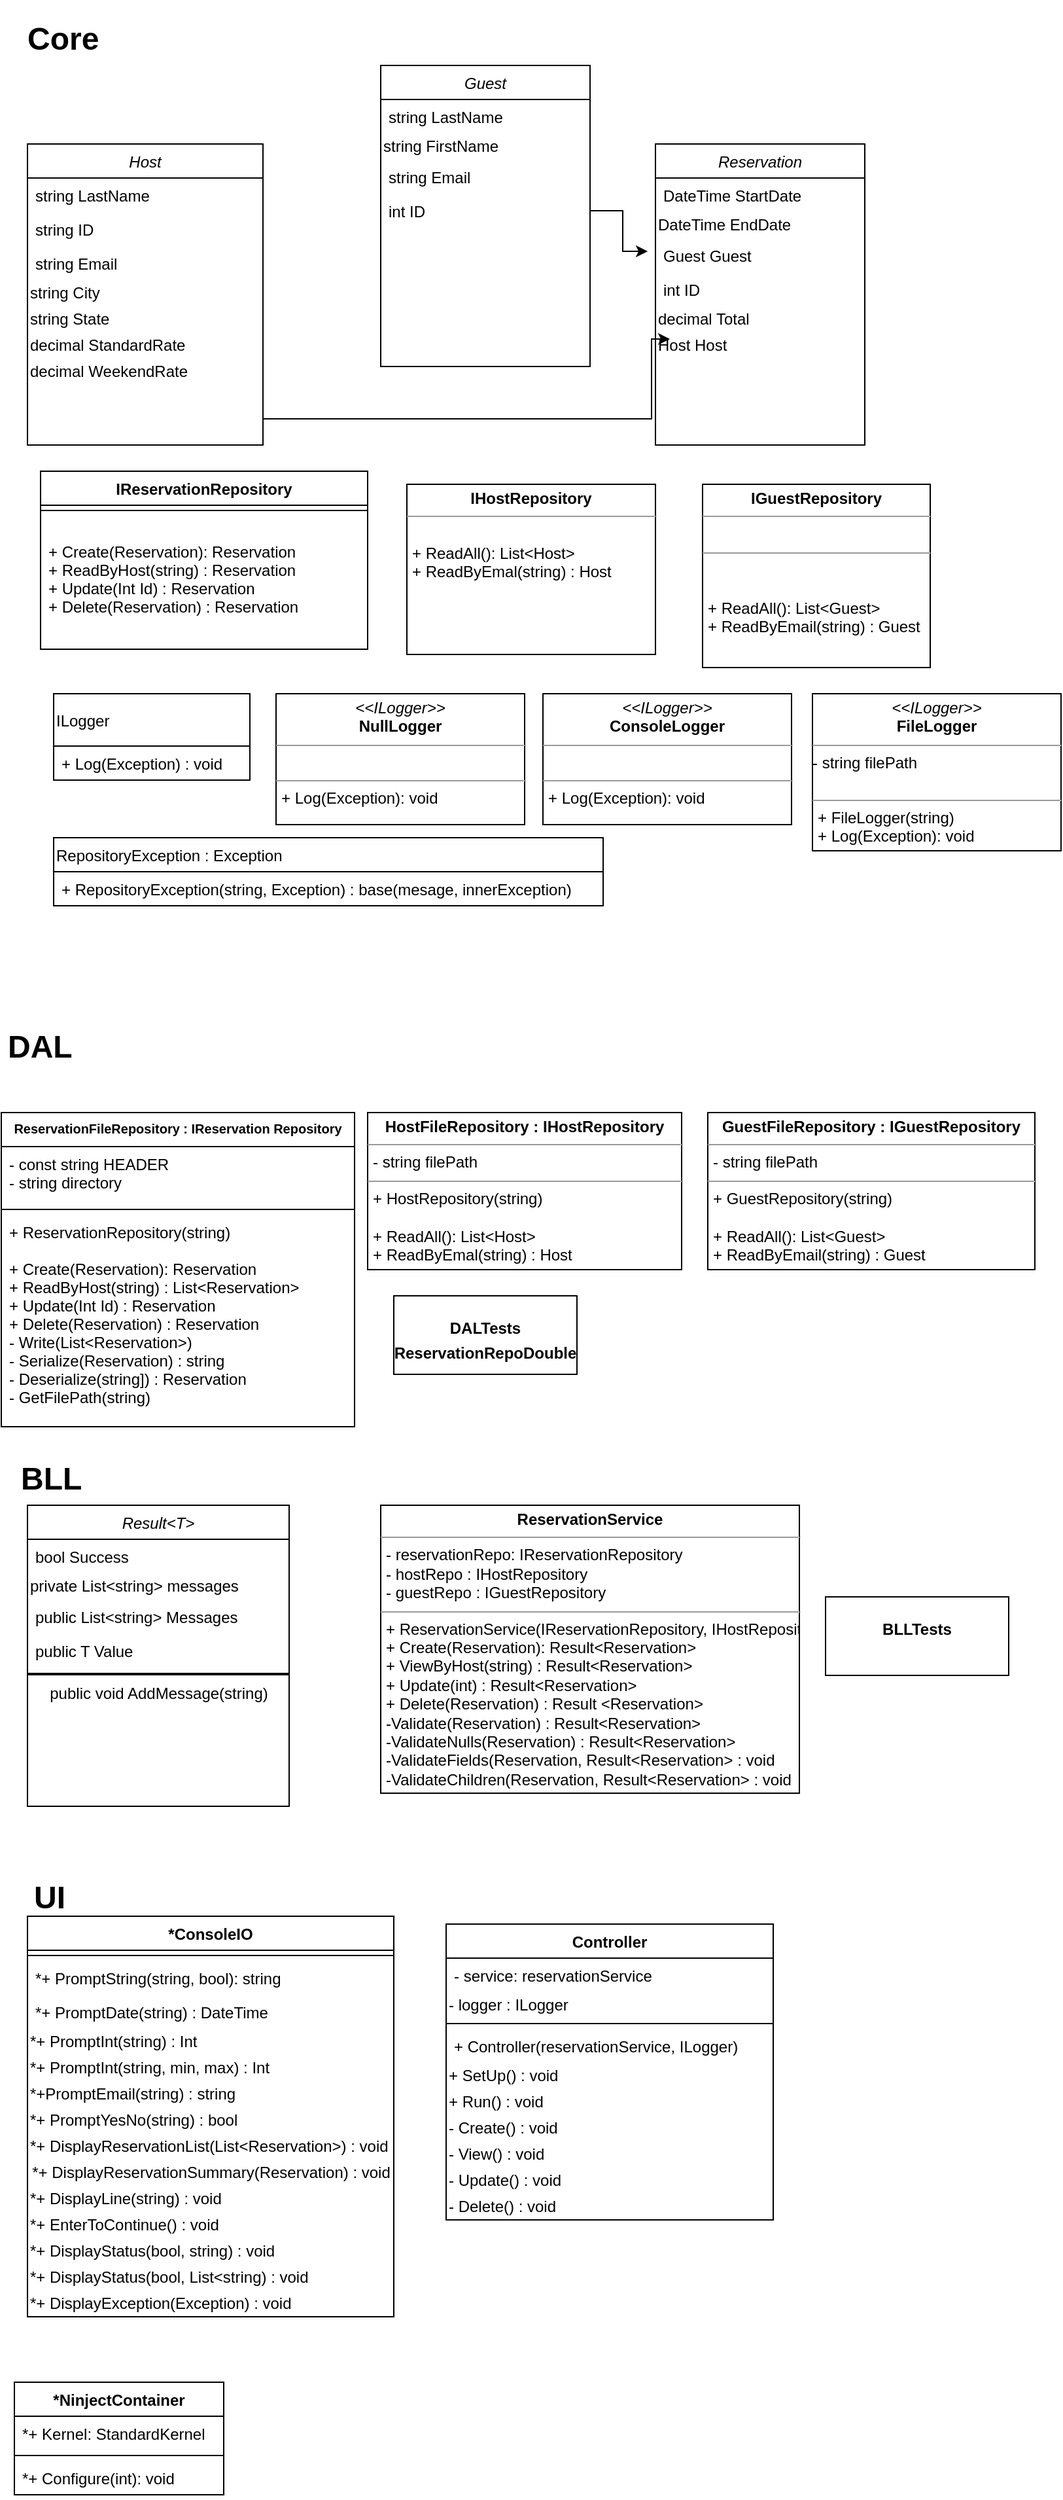<mxfile version="14.6.6" type="github">
  <diagram id="C5RBs43oDa-KdzZeNtuy" name="Page-1">
    <mxGraphModel dx="1422" dy="762" grid="1" gridSize="10" guides="1" tooltips="1" connect="1" arrows="1" fold="1" page="1" pageScale="1" pageWidth="827" pageHeight="1169" math="0" shadow="0">
      <root>
        <mxCell id="WIyWlLk6GJQsqaUBKTNV-0" />
        <mxCell id="WIyWlLk6GJQsqaUBKTNV-1" parent="WIyWlLk6GJQsqaUBKTNV-0" />
        <mxCell id="zkfFHV4jXpPFQw0GAbJ--0" value="Host" style="swimlane;fontStyle=2;align=center;verticalAlign=top;childLayout=stackLayout;horizontal=1;startSize=26;horizontalStack=0;resizeParent=1;resizeLast=0;collapsible=1;marginBottom=0;rounded=0;shadow=0;strokeWidth=1;" parent="WIyWlLk6GJQsqaUBKTNV-1" vertex="1">
          <mxGeometry x="20" y="120" width="180" height="230" as="geometry">
            <mxRectangle x="230" y="140" width="160" height="26" as="alternateBounds" />
          </mxGeometry>
        </mxCell>
        <mxCell id="zkfFHV4jXpPFQw0GAbJ--1" value="string LastName" style="text;align=left;verticalAlign=top;spacingLeft=4;spacingRight=4;overflow=hidden;rotatable=0;points=[[0,0.5],[1,0.5]];portConstraint=eastwest;" parent="zkfFHV4jXpPFQw0GAbJ--0" vertex="1">
          <mxGeometry y="26" width="180" height="26" as="geometry" />
        </mxCell>
        <mxCell id="zkfFHV4jXpPFQw0GAbJ--2" value="string ID" style="text;align=left;verticalAlign=top;spacingLeft=4;spacingRight=4;overflow=hidden;rotatable=0;points=[[0,0.5],[1,0.5]];portConstraint=eastwest;rounded=0;shadow=0;html=0;" parent="zkfFHV4jXpPFQw0GAbJ--0" vertex="1">
          <mxGeometry y="52" width="180" height="26" as="geometry" />
        </mxCell>
        <mxCell id="zkfFHV4jXpPFQw0GAbJ--3" value="string Email" style="text;align=left;verticalAlign=top;spacingLeft=4;spacingRight=4;overflow=hidden;rotatable=0;points=[[0,0.5],[1,0.5]];portConstraint=eastwest;rounded=0;shadow=0;html=0;" parent="zkfFHV4jXpPFQw0GAbJ--0" vertex="1">
          <mxGeometry y="78" width="180" height="26" as="geometry" />
        </mxCell>
        <mxCell id="KHXt1nJQOJ_2a6fPmce--0" value="&lt;div&gt;&lt;span&gt;string City&lt;/span&gt;&lt;/div&gt;" style="text;html=1;strokeColor=none;fillColor=none;align=left;verticalAlign=middle;whiteSpace=wrap;rounded=0;" parent="zkfFHV4jXpPFQw0GAbJ--0" vertex="1">
          <mxGeometry y="104" width="180" height="20" as="geometry" />
        </mxCell>
        <mxCell id="KHXt1nJQOJ_2a6fPmce--2" value="string State" style="text;html=1;strokeColor=none;fillColor=none;align=left;verticalAlign=middle;whiteSpace=wrap;rounded=0;" parent="zkfFHV4jXpPFQw0GAbJ--0" vertex="1">
          <mxGeometry y="124" width="180" height="20" as="geometry" />
        </mxCell>
        <mxCell id="KHXt1nJQOJ_2a6fPmce--3" value="decimal StandardRate" style="text;html=1;strokeColor=none;fillColor=none;align=left;verticalAlign=middle;whiteSpace=wrap;rounded=0;" parent="zkfFHV4jXpPFQw0GAbJ--0" vertex="1">
          <mxGeometry y="144" width="180" height="20" as="geometry" />
        </mxCell>
        <mxCell id="KHXt1nJQOJ_2a6fPmce--4" value="decimal WeekendRate" style="text;html=1;strokeColor=none;fillColor=none;align=left;verticalAlign=middle;whiteSpace=wrap;rounded=0;" parent="zkfFHV4jXpPFQw0GAbJ--0" vertex="1">
          <mxGeometry y="164" width="180" height="20" as="geometry" />
        </mxCell>
        <mxCell id="KHXt1nJQOJ_2a6fPmce--5" value="Guest" style="swimlane;fontStyle=2;align=center;verticalAlign=top;childLayout=stackLayout;horizontal=1;startSize=26;horizontalStack=0;resizeParent=1;resizeLast=0;collapsible=1;marginBottom=0;rounded=0;shadow=0;strokeWidth=1;" parent="WIyWlLk6GJQsqaUBKTNV-1" vertex="1">
          <mxGeometry x="290" y="60" width="160" height="230" as="geometry">
            <mxRectangle x="230" y="140" width="160" height="26" as="alternateBounds" />
          </mxGeometry>
        </mxCell>
        <mxCell id="KHXt1nJQOJ_2a6fPmce--6" value="string LastName" style="text;align=left;verticalAlign=top;spacingLeft=4;spacingRight=4;overflow=hidden;rotatable=0;points=[[0,0.5],[1,0.5]];portConstraint=eastwest;" parent="KHXt1nJQOJ_2a6fPmce--5" vertex="1">
          <mxGeometry y="26" width="160" height="26" as="geometry" />
        </mxCell>
        <mxCell id="KHXt1nJQOJ_2a6fPmce--9" value="&lt;div&gt;&lt;span&gt;string FirstName&lt;/span&gt;&lt;/div&gt;" style="text;html=1;strokeColor=none;fillColor=none;align=left;verticalAlign=middle;whiteSpace=wrap;rounded=0;" parent="KHXt1nJQOJ_2a6fPmce--5" vertex="1">
          <mxGeometry y="52" width="160" height="20" as="geometry" />
        </mxCell>
        <mxCell id="KHXt1nJQOJ_2a6fPmce--8" value="string Email" style="text;align=left;verticalAlign=top;spacingLeft=4;spacingRight=4;overflow=hidden;rotatable=0;points=[[0,0.5],[1,0.5]];portConstraint=eastwest;rounded=0;shadow=0;html=0;" parent="KHXt1nJQOJ_2a6fPmce--5" vertex="1">
          <mxGeometry y="72" width="160" height="26" as="geometry" />
        </mxCell>
        <mxCell id="KHXt1nJQOJ_2a6fPmce--7" value="int ID" style="text;align=left;verticalAlign=top;spacingLeft=4;spacingRight=4;overflow=hidden;rotatable=0;points=[[0,0.5],[1,0.5]];portConstraint=eastwest;rounded=0;shadow=0;html=0;" parent="KHXt1nJQOJ_2a6fPmce--5" vertex="1">
          <mxGeometry y="98" width="160" height="26" as="geometry" />
        </mxCell>
        <mxCell id="KHXt1nJQOJ_2a6fPmce--13" value="Reservation" style="swimlane;fontStyle=2;align=center;verticalAlign=top;childLayout=stackLayout;horizontal=1;startSize=26;horizontalStack=0;resizeParent=1;resizeLast=0;collapsible=1;marginBottom=0;rounded=0;shadow=0;strokeWidth=1;" parent="WIyWlLk6GJQsqaUBKTNV-1" vertex="1">
          <mxGeometry x="500" y="120" width="160" height="230" as="geometry">
            <mxRectangle x="230" y="140" width="160" height="26" as="alternateBounds" />
          </mxGeometry>
        </mxCell>
        <mxCell id="KHXt1nJQOJ_2a6fPmce--14" value="DateTime StartDate" style="text;align=left;verticalAlign=top;spacingLeft=4;spacingRight=4;overflow=hidden;rotatable=0;points=[[0,0.5],[1,0.5]];portConstraint=eastwest;" parent="KHXt1nJQOJ_2a6fPmce--13" vertex="1">
          <mxGeometry y="26" width="160" height="26" as="geometry" />
        </mxCell>
        <mxCell id="KHXt1nJQOJ_2a6fPmce--15" value="&lt;div&gt;&lt;span&gt;DateTime EndDate&lt;/span&gt;&lt;/div&gt;" style="text;html=1;strokeColor=none;fillColor=none;align=left;verticalAlign=middle;whiteSpace=wrap;rounded=0;" parent="KHXt1nJQOJ_2a6fPmce--13" vertex="1">
          <mxGeometry y="52" width="160" height="20" as="geometry" />
        </mxCell>
        <mxCell id="KHXt1nJQOJ_2a6fPmce--16" value="Guest Guest" style="text;align=left;verticalAlign=top;spacingLeft=4;spacingRight=4;overflow=hidden;rotatable=0;points=[[0,0.5],[1,0.5]];portConstraint=eastwest;rounded=0;shadow=0;html=0;" parent="KHXt1nJQOJ_2a6fPmce--13" vertex="1">
          <mxGeometry y="72" width="160" height="26" as="geometry" />
        </mxCell>
        <mxCell id="KHXt1nJQOJ_2a6fPmce--17" value="int ID" style="text;align=left;verticalAlign=top;spacingLeft=4;spacingRight=4;overflow=hidden;rotatable=0;points=[[0,0.5],[1,0.5]];portConstraint=eastwest;rounded=0;shadow=0;html=0;" parent="KHXt1nJQOJ_2a6fPmce--13" vertex="1">
          <mxGeometry y="98" width="160" height="26" as="geometry" />
        </mxCell>
        <mxCell id="KHXt1nJQOJ_2a6fPmce--28" value="decimal Total" style="text;html=1;strokeColor=none;fillColor=none;align=left;verticalAlign=middle;whiteSpace=wrap;rounded=0;" parent="KHXt1nJQOJ_2a6fPmce--13" vertex="1">
          <mxGeometry y="124" width="160" height="20" as="geometry" />
        </mxCell>
        <mxCell id="Jsgq-CFPgKYSK5zxOie0-0" value="Host Host" style="text;html=1;align=left;verticalAlign=middle;resizable=0;points=[];autosize=1;strokeColor=none;" vertex="1" parent="KHXt1nJQOJ_2a6fPmce--13">
          <mxGeometry y="144" width="160" height="20" as="geometry" />
        </mxCell>
        <mxCell id="KHXt1nJQOJ_2a6fPmce--22" style="edgeStyle=orthogonalEdgeStyle;rounded=0;orthogonalLoop=1;jettySize=auto;html=1;exitX=1;exitY=0.5;exitDx=0;exitDy=0;entryX=-0.037;entryY=0.385;entryDx=0;entryDy=0;entryPerimeter=0;" parent="WIyWlLk6GJQsqaUBKTNV-1" source="KHXt1nJQOJ_2a6fPmce--7" target="KHXt1nJQOJ_2a6fPmce--16" edge="1">
          <mxGeometry relative="1" as="geometry" />
        </mxCell>
        <mxCell id="KHXt1nJQOJ_2a6fPmce--23" value="Result&lt;T&gt;" style="swimlane;fontStyle=2;align=center;verticalAlign=top;childLayout=stackLayout;horizontal=1;startSize=26;horizontalStack=0;resizeParent=1;resizeLast=0;collapsible=1;marginBottom=0;rounded=0;shadow=0;strokeWidth=1;" parent="WIyWlLk6GJQsqaUBKTNV-1" vertex="1">
          <mxGeometry x="20" y="1160" width="200" height="230" as="geometry">
            <mxRectangle x="230" y="140" width="160" height="26" as="alternateBounds" />
          </mxGeometry>
        </mxCell>
        <mxCell id="KHXt1nJQOJ_2a6fPmce--24" value="bool Success" style="text;align=left;verticalAlign=top;spacingLeft=4;spacingRight=4;overflow=hidden;rotatable=0;points=[[0,0.5],[1,0.5]];portConstraint=eastwest;" parent="KHXt1nJQOJ_2a6fPmce--23" vertex="1">
          <mxGeometry y="26" width="200" height="26" as="geometry" />
        </mxCell>
        <mxCell id="KHXt1nJQOJ_2a6fPmce--25" value="&lt;div&gt;&lt;span&gt;private List&amp;lt;string&amp;gt; messages&lt;/span&gt;&lt;/div&gt;" style="text;html=1;strokeColor=none;fillColor=none;align=left;verticalAlign=middle;whiteSpace=wrap;rounded=0;" parent="KHXt1nJQOJ_2a6fPmce--23" vertex="1">
          <mxGeometry y="52" width="200" height="20" as="geometry" />
        </mxCell>
        <mxCell id="KHXt1nJQOJ_2a6fPmce--26" value="public List&lt;string&gt; Messages" style="text;align=left;verticalAlign=top;spacingLeft=4;spacingRight=4;overflow=hidden;rotatable=0;points=[[0,0.5],[1,0.5]];portConstraint=eastwest;rounded=0;shadow=0;html=0;" parent="KHXt1nJQOJ_2a6fPmce--23" vertex="1">
          <mxGeometry y="72" width="200" height="26" as="geometry" />
        </mxCell>
        <mxCell id="KHXt1nJQOJ_2a6fPmce--27" value="public T Value" style="text;align=left;verticalAlign=top;spacingLeft=4;spacingRight=4;overflow=hidden;rotatable=0;points=[[0,0.5],[1,0.5]];portConstraint=eastwest;rounded=0;shadow=0;html=0;" parent="KHXt1nJQOJ_2a6fPmce--23" vertex="1">
          <mxGeometry y="98" width="200" height="26" as="geometry" />
        </mxCell>
        <mxCell id="KHXt1nJQOJ_2a6fPmce--36" value="" style="line;strokeWidth=2;html=1;align=left;" parent="KHXt1nJQOJ_2a6fPmce--23" vertex="1">
          <mxGeometry y="124" width="200" height="10" as="geometry" />
        </mxCell>
        <mxCell id="KHXt1nJQOJ_2a6fPmce--37" value="public void AddMessage(string)" style="text;html=1;align=center;verticalAlign=middle;resizable=0;points=[];autosize=1;strokeColor=none;" parent="KHXt1nJQOJ_2a6fPmce--23" vertex="1">
          <mxGeometry y="134" width="200" height="20" as="geometry" />
        </mxCell>
        <mxCell id="KHXt1nJQOJ_2a6fPmce--29" value="&lt;h1&gt;Core&lt;/h1&gt;&lt;p&gt;&lt;br&gt;&lt;/p&gt;" style="text;html=1;strokeColor=none;fillColor=none;spacing=5;spacingTop=-20;whiteSpace=wrap;overflow=hidden;rounded=0;align=left;" parent="WIyWlLk6GJQsqaUBKTNV-1" vertex="1">
          <mxGeometry x="15" y="20" width="190" height="40" as="geometry" />
        </mxCell>
        <mxCell id="KHXt1nJQOJ_2a6fPmce--31" value="&lt;h1&gt;BLL&lt;/h1&gt;" style="text;html=1;strokeColor=none;fillColor=none;spacing=5;spacingTop=-20;whiteSpace=wrap;overflow=hidden;rounded=0;align=left;" parent="WIyWlLk6GJQsqaUBKTNV-1" vertex="1">
          <mxGeometry x="10" y="1120" width="190" height="40" as="geometry" />
        </mxCell>
        <mxCell id="KHXt1nJQOJ_2a6fPmce--38" value="&lt;h1&gt;DAL&lt;/h1&gt;" style="text;html=1;strokeColor=none;fillColor=none;spacing=5;spacingTop=-20;whiteSpace=wrap;overflow=hidden;rounded=0;align=left;" parent="WIyWlLk6GJQsqaUBKTNV-1" vertex="1">
          <mxGeometry y="790" width="190" height="40" as="geometry" />
        </mxCell>
        <mxCell id="KHXt1nJQOJ_2a6fPmce--39" value="ReservationFileRepository : IReservation Repository" style="swimlane;fontStyle=1;align=center;verticalAlign=top;childLayout=stackLayout;horizontal=1;startSize=26;horizontalStack=0;resizeParent=1;resizeParentMax=0;resizeLast=0;collapsible=1;marginBottom=0;fontSize=10;" parent="WIyWlLk6GJQsqaUBKTNV-1" vertex="1">
          <mxGeometry y="860" width="270" height="240" as="geometry" />
        </mxCell>
        <mxCell id="KHXt1nJQOJ_2a6fPmce--40" value="- const string HEADER&#xa;- string directory" style="text;strokeColor=none;fillColor=none;align=left;verticalAlign=top;spacingLeft=4;spacingRight=4;overflow=hidden;rotatable=0;points=[[0,0.5],[1,0.5]];portConstraint=eastwest;" parent="KHXt1nJQOJ_2a6fPmce--39" vertex="1">
          <mxGeometry y="26" width="270" height="44" as="geometry" />
        </mxCell>
        <mxCell id="KHXt1nJQOJ_2a6fPmce--41" value="" style="line;strokeWidth=1;fillColor=none;align=left;verticalAlign=middle;spacingTop=-1;spacingLeft=3;spacingRight=3;rotatable=0;labelPosition=right;points=[];portConstraint=eastwest;" parent="KHXt1nJQOJ_2a6fPmce--39" vertex="1">
          <mxGeometry y="70" width="270" height="8" as="geometry" />
        </mxCell>
        <mxCell id="KHXt1nJQOJ_2a6fPmce--42" value="+ ReservationRepository(string)&#xa;&#xa;+ Create(Reservation): Reservation&#xa;+ ReadByHost(string) : List&lt;Reservation&gt;&#xa;+ Update(Int Id) : Reservation&#xa;+ Delete(Reservation) : Reservation&#xa;- Write(List&lt;Reservation&gt;)&#xa;- Serialize(Reservation) : string&#xa;- Deserialize(string]) : Reservation&#xa;- GetFilePath(string)" style="text;strokeColor=none;fillColor=none;align=left;verticalAlign=top;spacingLeft=4;spacingRight=4;overflow=hidden;rotatable=0;points=[[0,0.5],[1,0.5]];portConstraint=eastwest;" parent="KHXt1nJQOJ_2a6fPmce--39" vertex="1">
          <mxGeometry y="78" width="270" height="162" as="geometry" />
        </mxCell>
        <mxCell id="KHXt1nJQOJ_2a6fPmce--43" value="&lt;p style=&quot;margin: 0px ; margin-top: 4px ; text-align: center&quot;&gt;&lt;b&gt;ReservationService&lt;/b&gt;&lt;/p&gt;&lt;hr size=&quot;1&quot;&gt;&lt;p style=&quot;margin: 0px ; margin-left: 4px&quot;&gt;- reservationRepo: IReservationRepository&lt;/p&gt;&lt;p style=&quot;margin: 0px ; margin-left: 4px&quot;&gt;- hostRepo : IHostRepository&lt;/p&gt;&lt;p style=&quot;margin: 0px ; margin-left: 4px&quot;&gt;- guestRepo : IGuestRepository&amp;nbsp;&lt;/p&gt;&lt;hr size=&quot;1&quot;&gt;&lt;p style=&quot;margin: 0px ; margin-left: 4px&quot;&gt;+ ReservationService(IReservationRepository, IHostRepository,&lt;/p&gt;&lt;p style=&quot;margin: 0px ; margin-left: 4px&quot;&gt;+ Create(Reservation): Result&amp;lt;Reservation&amp;gt;&lt;/p&gt;&lt;p style=&quot;margin: 0px ; margin-left: 4px&quot;&gt;+ ViewByHost(string) : Result&amp;lt;Reservation&amp;gt;&lt;/p&gt;&lt;p style=&quot;margin: 0px ; margin-left: 4px&quot;&gt;+ Update(int) : Result&amp;lt;Reservation&amp;gt;&lt;/p&gt;&lt;p style=&quot;margin: 0px ; margin-left: 4px&quot;&gt;+ Delete(Reservation) : Result &amp;lt;Reservation&amp;gt;&lt;/p&gt;&lt;p style=&quot;margin: 0px ; margin-left: 4px&quot;&gt;-Validate(Reservation) : Result&amp;lt;Reservation&amp;gt;&lt;/p&gt;&lt;p style=&quot;margin: 0px ; margin-left: 4px&quot;&gt;-ValidateNulls(Reservation) : Result&amp;lt;Reservation&amp;gt;&lt;/p&gt;&lt;p style=&quot;margin: 0px ; margin-left: 4px&quot;&gt;-ValidateFields(Reservation, Result&amp;lt;Reservation&amp;gt; : void&lt;/p&gt;&lt;p style=&quot;margin: 0px ; margin-left: 4px&quot;&gt;-ValidateChildren(Reservation, Result&amp;lt;Reservation&amp;gt; : void&lt;/p&gt;" style="verticalAlign=top;align=left;overflow=fill;fontSize=12;fontFamily=Helvetica;html=1;" parent="WIyWlLk6GJQsqaUBKTNV-1" vertex="1">
          <mxGeometry x="290" y="1160" width="320" height="220" as="geometry" />
        </mxCell>
        <mxCell id="KHXt1nJQOJ_2a6fPmce--44" value="&lt;p style=&quot;margin: 0px ; margin-top: 4px ; text-align: center&quot;&gt;&lt;b&gt;HostFileRepository : IHostRepository&lt;/b&gt;&lt;/p&gt;&lt;hr size=&quot;1&quot;&gt;&lt;p style=&quot;margin: 0px ; margin-left: 4px&quot;&gt;- string filePath&lt;br&gt;&lt;/p&gt;&lt;hr size=&quot;1&quot;&gt;&lt;p style=&quot;margin: 0px ; margin-left: 4px&quot;&gt;+ HostRepository(string)&lt;/p&gt;&lt;p style=&quot;margin: 0px ; margin-left: 4px&quot;&gt;&lt;br&gt;&lt;/p&gt;&lt;p style=&quot;margin: 0px ; margin-left: 4px&quot;&gt;+ ReadAll(): List&amp;lt;Host&amp;gt;&lt;/p&gt;&lt;p style=&quot;margin: 0px ; margin-left: 4px&quot;&gt;+ ReadByEmal(string) : Host&lt;/p&gt;" style="verticalAlign=top;align=left;overflow=fill;fontSize=12;fontFamily=Helvetica;html=1;" parent="WIyWlLk6GJQsqaUBKTNV-1" vertex="1">
          <mxGeometry x="280" y="860" width="240" height="120" as="geometry" />
        </mxCell>
        <mxCell id="KHXt1nJQOJ_2a6fPmce--45" value="&lt;p style=&quot;margin: 0px ; margin-top: 4px ; text-align: center&quot;&gt;&lt;b&gt;GuestFileRepository : IGuestRepository&lt;/b&gt;&lt;/p&gt;&lt;hr size=&quot;1&quot;&gt;&lt;p style=&quot;margin: 0px ; margin-left: 4px&quot;&gt;- string filePath&lt;br&gt;&lt;/p&gt;&lt;hr size=&quot;1&quot;&gt;&lt;p style=&quot;margin: 0px ; margin-left: 4px&quot;&gt;+ GuestRepository(string)&lt;/p&gt;&lt;p style=&quot;margin: 0px ; margin-left: 4px&quot;&gt;&lt;br&gt;&lt;/p&gt;&lt;p style=&quot;margin: 0px ; margin-left: 4px&quot;&gt;+ ReadAll(): List&amp;lt;Guest&amp;gt;&lt;/p&gt;&lt;p style=&quot;margin: 0px ; margin-left: 4px&quot;&gt;+ ReadByEmail(string) : Guest&lt;/p&gt;" style="verticalAlign=top;align=left;overflow=fill;fontSize=12;fontFamily=Helvetica;html=1;" parent="WIyWlLk6GJQsqaUBKTNV-1" vertex="1">
          <mxGeometry x="540" y="860" width="250" height="120" as="geometry" />
        </mxCell>
        <mxCell id="Jsgq-CFPgKYSK5zxOie0-1" style="edgeStyle=orthogonalEdgeStyle;rounded=0;orthogonalLoop=1;jettySize=auto;html=1;exitX=1;exitY=0.5;exitDx=0;exitDy=0;entryX=0.069;entryY=0.25;entryDx=0;entryDy=0;entryPerimeter=0;" edge="1" parent="WIyWlLk6GJQsqaUBKTNV-1" source="KHXt1nJQOJ_2a6fPmce--0" target="Jsgq-CFPgKYSK5zxOie0-0">
          <mxGeometry relative="1" as="geometry">
            <Array as="points">
              <mxPoint x="200" y="330" />
              <mxPoint x="497" y="330" />
              <mxPoint x="497" y="269" />
            </Array>
          </mxGeometry>
        </mxCell>
        <mxCell id="Jsgq-CFPgKYSK5zxOie0-2" value="IReservationRepository" style="swimlane;fontStyle=1;align=center;verticalAlign=top;childLayout=stackLayout;horizontal=1;startSize=26;horizontalStack=0;resizeParent=1;resizeParentMax=0;resizeLast=0;collapsible=1;marginBottom=0;" vertex="1" parent="WIyWlLk6GJQsqaUBKTNV-1">
          <mxGeometry x="30" y="370" width="250" height="136" as="geometry" />
        </mxCell>
        <mxCell id="Jsgq-CFPgKYSK5zxOie0-4" value="" style="line;strokeWidth=1;fillColor=none;align=left;verticalAlign=middle;spacingTop=-1;spacingLeft=3;spacingRight=3;rotatable=0;labelPosition=right;points=[];portConstraint=eastwest;" vertex="1" parent="Jsgq-CFPgKYSK5zxOie0-2">
          <mxGeometry y="26" width="250" height="8" as="geometry" />
        </mxCell>
        <mxCell id="Jsgq-CFPgKYSK5zxOie0-5" value="&#xa;+ Create(Reservation): Reservation&#xa;+ ReadByHost(string) : Reservation&#xa;+ Update(Int Id) : Reservation&#xa;+ Delete(Reservation) : Reservation" style="text;strokeColor=none;fillColor=none;align=left;verticalAlign=top;spacingLeft=4;spacingRight=4;overflow=hidden;rotatable=0;points=[[0,0.5],[1,0.5]];portConstraint=eastwest;" vertex="1" parent="Jsgq-CFPgKYSK5zxOie0-2">
          <mxGeometry y="34" width="250" height="102" as="geometry" />
        </mxCell>
        <mxCell id="Jsgq-CFPgKYSK5zxOie0-6" value="&lt;p style=&quot;margin: 0px ; margin-top: 4px ; text-align: center&quot;&gt;&lt;b&gt;IHostRepository&lt;/b&gt;&lt;/p&gt;&lt;hr size=&quot;1&quot;&gt;&lt;p style=&quot;margin: 0px ; margin-left: 4px&quot;&gt;&lt;/p&gt;&lt;p style=&quot;margin: 0px ; margin-left: 4px&quot;&gt;&lt;br&gt;&lt;/p&gt;&lt;p style=&quot;margin: 0px ; margin-left: 4px&quot;&gt;+ ReadAll(): List&amp;lt;Host&amp;gt;&lt;/p&gt;&lt;p style=&quot;margin: 0px ; margin-left: 4px&quot;&gt;+ ReadByEmal(string) : Host&lt;/p&gt;" style="verticalAlign=top;align=left;overflow=fill;fontSize=12;fontFamily=Helvetica;html=1;" vertex="1" parent="WIyWlLk6GJQsqaUBKTNV-1">
          <mxGeometry x="310" y="380" width="190" height="130" as="geometry" />
        </mxCell>
        <mxCell id="Jsgq-CFPgKYSK5zxOie0-7" value="&lt;p style=&quot;margin: 0px ; margin-top: 4px ; text-align: center&quot;&gt;&lt;b&gt;IGuestRepository&lt;/b&gt;&lt;/p&gt;&lt;hr size=&quot;1&quot;&gt;&lt;p style=&quot;margin: 0px ; margin-left: 4px&quot;&gt;&lt;br&gt;&lt;/p&gt;&lt;hr size=&quot;1&quot;&gt;&lt;p style=&quot;margin: 0px ; margin-left: 4px&quot;&gt;&lt;br&gt;&lt;/p&gt;&lt;p style=&quot;margin: 0px ; margin-left: 4px&quot;&gt;&lt;br&gt;&lt;/p&gt;&lt;p style=&quot;margin: 0px ; margin-left: 4px&quot;&gt;+ ReadAll(): List&amp;lt;Guest&amp;gt;&lt;/p&gt;&lt;p style=&quot;margin: 0px ; margin-left: 4px&quot;&gt;+ ReadByEmail(string) : Guest&lt;/p&gt;" style="verticalAlign=top;align=left;overflow=fill;fontSize=12;fontFamily=Helvetica;html=1;" vertex="1" parent="WIyWlLk6GJQsqaUBKTNV-1">
          <mxGeometry x="536" y="380" width="174" height="140" as="geometry" />
        </mxCell>
        <mxCell id="Jsgq-CFPgKYSK5zxOie0-9" value="ILogger" style="swimlane;fontStyle=0;childLayout=stackLayout;horizontal=1;startSize=40;fillColor=none;horizontalStack=0;resizeParent=1;resizeParentMax=0;resizeLast=0;collapsible=1;marginBottom=0;fontSize=12;align=left;" vertex="1" parent="WIyWlLk6GJQsqaUBKTNV-1">
          <mxGeometry x="40" y="540" width="150" height="66" as="geometry" />
        </mxCell>
        <mxCell id="Jsgq-CFPgKYSK5zxOie0-10" value="+ Log(Exception) : void" style="text;strokeColor=none;fillColor=none;align=left;verticalAlign=top;spacingLeft=4;spacingRight=4;overflow=hidden;rotatable=0;points=[[0,0.5],[1,0.5]];portConstraint=eastwest;" vertex="1" parent="Jsgq-CFPgKYSK5zxOie0-9">
          <mxGeometry y="40" width="150" height="26" as="geometry" />
        </mxCell>
        <mxCell id="Jsgq-CFPgKYSK5zxOie0-13" value="&lt;p style=&quot;margin: 0px ; margin-top: 4px ; text-align: center&quot;&gt;&lt;i&gt;&amp;lt;&amp;lt;ILogger&amp;gt;&amp;gt;&lt;/i&gt;&lt;br&gt;&lt;b&gt;NullLogger&lt;/b&gt;&lt;/p&gt;&lt;hr size=&quot;1&quot;&gt;&lt;p style=&quot;margin: 0px ; margin-left: 4px&quot;&gt;&lt;br&gt;&lt;/p&gt;&lt;hr size=&quot;1&quot;&gt;&lt;p style=&quot;margin: 0px ; margin-left: 4px&quot;&gt;+ Log(Exception): void&lt;br&gt;&lt;br&gt;&lt;/p&gt;" style="verticalAlign=top;align=left;overflow=fill;fontSize=12;fontFamily=Helvetica;html=1;" vertex="1" parent="WIyWlLk6GJQsqaUBKTNV-1">
          <mxGeometry x="210" y="540" width="190" height="100" as="geometry" />
        </mxCell>
        <mxCell id="Jsgq-CFPgKYSK5zxOie0-14" value="&lt;p style=&quot;margin: 0px ; margin-top: 4px ; text-align: center&quot;&gt;&lt;i&gt;&amp;lt;&amp;lt;ILogger&amp;gt;&amp;gt;&lt;/i&gt;&lt;br&gt;&lt;b&gt;ConsoleLogger&lt;/b&gt;&lt;/p&gt;&lt;hr size=&quot;1&quot;&gt;&lt;p style=&quot;margin: 0px ; margin-left: 4px&quot;&gt;&lt;span style=&quot;color: rgba(0 , 0 , 0 , 0) ; font-family: monospace ; font-size: 0px&quot;&gt;%3CmxGraphModel%3E%3Croot%3E%3CmxCell%20id%3D%220%22%2F%3E%3CmxCell%20id%3D%221%22%20parent%3D%220%22%2F%3E%3CmxCell%20id%3D%222%22%20value%3D%22%26lt%3Bp%20style%3D%26quot%3Bmargin%3A%200px%20%3B%20margin-top%3A%204px%20%3B%20text-align%3A%20center%26quot%3B%26gt%3B%26lt%3Bi%26gt%3B%26amp%3Blt%3B%26amp%3Blt%3BILogger%26amp%3Bgt%3B%26amp%3Bgt%3B%26lt%3B%2Fi%26gt%3B%26lt%3Bbr%26gt%3B%26lt%3Bb%26gt%3BNullLogger%26lt%3B%2Fb%26gt%3B%26lt%3B%2Fp%26gt%3B%26lt%3Bhr%20size%3D%26quot%3B1%26quot%3B%26gt%3B%26lt%3Bp%20style%3D%26quot%3Bmargin%3A%200px%20%3B%20margin-left%3A%204px%26quot%3B%26gt%3B%26lt%3Bbr%26gt%3B%26lt%3B%2Fp%26gt%3B%26lt%3Bhr%20size%3D%26quot%3B1%26quot%3B%26gt%3B%26lt%3Bp%20style%3D%26quot%3Bmargin%3A%200px%20%3B%20margin-left%3A%204px%26quot%3B%26gt%3B%2B%20void%20Log(Exception)%3A%20void%26lt%3Bbr%26gt%3B%26lt%3Bbr%26gt%3B%26lt%3B%2Fp%26gt%3B%22%20style%3D%22verticalAlign%3Dtop%3Balign%3Dleft%3Boverflow%3Dfill%3BfontSize%3D12%3BfontFamily%3DHelvetica%3Bhtml%3D1%3B%22%20vertex%3D%221%22%20parent%3D%221%22%3E%3CmxGeometry%20x%3D%22210%22%20y%3D%22540%22%20width%3D%22190%22%20height%3D%22100%22%20as%3D%22geometry%22%2F%3E%3C%2FmxCell%3E%3C%2Froot%3E%3C%2FmxGraphModel%3E&lt;/span&gt;&lt;br&gt;&lt;/p&gt;&lt;hr size=&quot;1&quot;&gt;&lt;p style=&quot;margin: 0px ; margin-left: 4px&quot;&gt;+ Log(Exception): void&lt;br&gt;&lt;br&gt;&lt;/p&gt;" style="verticalAlign=top;align=left;overflow=fill;fontSize=12;fontFamily=Helvetica;html=1;" vertex="1" parent="WIyWlLk6GJQsqaUBKTNV-1">
          <mxGeometry x="414" y="540" width="190" height="100" as="geometry" />
        </mxCell>
        <mxCell id="Jsgq-CFPgKYSK5zxOie0-15" value="&lt;p style=&quot;margin: 0px ; margin-top: 4px ; text-align: center&quot;&gt;&lt;i&gt;&amp;lt;&amp;lt;ILogger&amp;gt;&amp;gt;&lt;/i&gt;&lt;br&gt;&lt;b&gt;FileLogger&lt;/b&gt;&lt;/p&gt;&lt;hr size=&quot;1&quot;&gt;- string filePath&lt;p style=&quot;margin: 0px ; margin-left: 4px&quot;&gt;&lt;span style=&quot;color: rgba(0 , 0 , 0 , 0) ; font-family: monospace ; font-size: 0px&quot;&gt;%3CmxGraphModel%3E%3Croot%3E%3CmxCell%20id%3D%220%22%2F%3E%3CmxCell%20id%3D%221%22%20parent%3D%220%22%2F%3E%3CmxCell%20id%3D%222%22%20value%3D%22%26lt%3Bp%20style%3D%26quot%3Bmargin%3A%200px%20%3B%20margin-top%3A%204px%20%3B%20text-align%3A%20center%26quot%3B%26gt%3B%26lt%3Bi%26gt%3B%26amp%3Blt%3B%26amp%3Blt%3BILogger%26amp%3Bgt%3B%26amp%3Bgt%3B%26lt%3B%2Fi%26gt%3B%26lt%3Bbr%26gt%3B%26lt%3Bb%26gt%3BNullLogger%26lt%3B%2Fb%26gt%3B%26lt%3B%2Fp%26gt%3B%26lt%3Bhr%20size%3D%26quot%3B1%26quot%3B%26gt%3B%26lt%3Bp%20style%3D%26quot%3Bmargin%3A%200px%20%3B%20margin-left%3A%204px%26quot%3B%26gt%3B%26lt%3Bbr%26gt%3B%26lt%3B%2Fp%26gt%3B%26lt%3Bhr%20size%3D%26quot%3B1%26quot%3B%26gt%3B%26lt%3Bp%20style%3D%26quot%3Bmargin%3A%200px%20%3B%20margin-left%3A%204px%26quot%3B%26gt%3B%2B%20void%20Log(Exception)%3A%20void%26lt%3Bbr%26gt%3B%26lt%3Bbr%26gt%3B%26lt%3B%2Fp%26gt%3B%22%20style%3D%22verticalAlign%3Dtop%3Balign%3Dleft%3Boverflow%3Dfill%3BfontSize%3D12%3BfontFamily%3DHelvetica%3Bhtml%3D1%3B%22%20vertex%3D%221%22%20parent%3D%221%22%3E%3CmxGeometry%20x%3D%22210%22%20y%3D%22540%22%20width%3D%22190%22%20height%3D%22100%22%20as%3D%22geometry%22%2F%3E%3C%2FmxCell%3E%3C%2Froot%3E%3C%2FmxGraphModel%3E-&lt;/span&gt;&lt;br&gt;&lt;/p&gt;&lt;hr size=&quot;1&quot;&gt;&lt;p style=&quot;margin: 0px ; margin-left: 4px&quot;&gt;+ FileLogger(string)&lt;/p&gt;&lt;p style=&quot;margin: 0px ; margin-left: 4px&quot;&gt;+ Log(Exception): void&lt;br&gt;&lt;br&gt;&lt;/p&gt;" style="verticalAlign=top;align=left;overflow=fill;fontSize=12;fontFamily=Helvetica;html=1;" vertex="1" parent="WIyWlLk6GJQsqaUBKTNV-1">
          <mxGeometry x="620" y="540" width="190" height="120" as="geometry" />
        </mxCell>
        <mxCell id="Jsgq-CFPgKYSK5zxOie0-16" value="RepositoryException : Exception" style="swimlane;fontStyle=0;childLayout=stackLayout;horizontal=1;startSize=26;fillColor=none;horizontalStack=0;resizeParent=1;resizeParentMax=0;resizeLast=0;collapsible=1;marginBottom=0;fontSize=12;align=left;" vertex="1" parent="WIyWlLk6GJQsqaUBKTNV-1">
          <mxGeometry x="40" y="650" width="420" height="52" as="geometry" />
        </mxCell>
        <mxCell id="Jsgq-CFPgKYSK5zxOie0-19" value="+ RepositoryException(string, Exception) : base(mesage, innerException)" style="text;strokeColor=none;fillColor=none;align=left;verticalAlign=top;spacingLeft=4;spacingRight=4;overflow=hidden;rotatable=0;points=[[0,0.5],[1,0.5]];portConstraint=eastwest;" vertex="1" parent="Jsgq-CFPgKYSK5zxOie0-16">
          <mxGeometry y="26" width="420" height="26" as="geometry" />
        </mxCell>
        <mxCell id="Jsgq-CFPgKYSK5zxOie0-20" value="&lt;h1&gt;UI&lt;/h1&gt;&lt;p&gt;&lt;br&gt;&lt;/p&gt;" style="text;html=1;strokeColor=none;fillColor=none;spacing=5;spacingTop=-20;whiteSpace=wrap;overflow=hidden;rounded=0;fontSize=12;align=left;" vertex="1" parent="WIyWlLk6GJQsqaUBKTNV-1">
          <mxGeometry x="20" y="1440" width="110" height="50" as="geometry" />
        </mxCell>
        <mxCell id="Jsgq-CFPgKYSK5zxOie0-21" value="*ConsoleIO" style="swimlane;fontStyle=1;align=center;verticalAlign=top;childLayout=stackLayout;horizontal=1;startSize=26;horizontalStack=0;resizeParent=1;resizeParentMax=0;resizeLast=0;collapsible=1;marginBottom=0;fontSize=12;" vertex="1" parent="WIyWlLk6GJQsqaUBKTNV-1">
          <mxGeometry x="20" y="1474" width="280" height="306" as="geometry" />
        </mxCell>
        <mxCell id="Jsgq-CFPgKYSK5zxOie0-23" value="" style="line;strokeWidth=1;fillColor=none;align=left;verticalAlign=middle;spacingTop=-1;spacingLeft=3;spacingRight=3;rotatable=0;labelPosition=right;points=[];portConstraint=eastwest;" vertex="1" parent="Jsgq-CFPgKYSK5zxOie0-21">
          <mxGeometry y="26" width="280" height="8" as="geometry" />
        </mxCell>
        <mxCell id="Jsgq-CFPgKYSK5zxOie0-24" value="*+ PromptString(string, bool): string" style="text;strokeColor=none;fillColor=none;align=left;verticalAlign=top;spacingLeft=4;spacingRight=4;overflow=hidden;rotatable=0;points=[[0,0.5],[1,0.5]];portConstraint=eastwest;" vertex="1" parent="Jsgq-CFPgKYSK5zxOie0-21">
          <mxGeometry y="34" width="280" height="26" as="geometry" />
        </mxCell>
        <mxCell id="Jsgq-CFPgKYSK5zxOie0-25" value="*+ PromptDate(string) : DateTime " style="text;strokeColor=none;fillColor=none;align=left;verticalAlign=top;spacingLeft=4;spacingRight=4;overflow=hidden;rotatable=0;points=[[0,0.5],[1,0.5]];portConstraint=eastwest;" vertex="1" parent="Jsgq-CFPgKYSK5zxOie0-21">
          <mxGeometry y="60" width="280" height="26" as="geometry" />
        </mxCell>
        <mxCell id="Jsgq-CFPgKYSK5zxOie0-26" value="*+ PromptInt(string) : Int" style="text;html=1;align=left;verticalAlign=middle;resizable=0;points=[];autosize=1;strokeColor=none;fontSize=12;" vertex="1" parent="Jsgq-CFPgKYSK5zxOie0-21">
          <mxGeometry y="86" width="280" height="20" as="geometry" />
        </mxCell>
        <mxCell id="Jsgq-CFPgKYSK5zxOie0-49" value="*+ PromptInt(string, min, max) : Int" style="text;html=1;align=left;verticalAlign=middle;resizable=0;points=[];autosize=1;strokeColor=none;fontSize=12;" vertex="1" parent="Jsgq-CFPgKYSK5zxOie0-21">
          <mxGeometry y="106" width="280" height="20" as="geometry" />
        </mxCell>
        <mxCell id="Jsgq-CFPgKYSK5zxOie0-27" value="*+PromptEmail(string) : string" style="text;html=1;align=left;verticalAlign=middle;resizable=0;points=[];autosize=1;strokeColor=none;fontSize=12;" vertex="1" parent="Jsgq-CFPgKYSK5zxOie0-21">
          <mxGeometry y="126" width="280" height="20" as="geometry" />
        </mxCell>
        <mxCell id="Jsgq-CFPgKYSK5zxOie0-28" value="*+ PromptYesNo(string) : bool&lt;br&gt;" style="text;html=1;align=left;verticalAlign=middle;resizable=0;points=[];autosize=1;strokeColor=none;fontSize=12;" vertex="1" parent="Jsgq-CFPgKYSK5zxOie0-21">
          <mxGeometry y="146" width="280" height="20" as="geometry" />
        </mxCell>
        <mxCell id="Jsgq-CFPgKYSK5zxOie0-29" value="*+ DisplayReservationList(List&amp;lt;Reservation&amp;gt;) : void" style="text;html=1;align=left;verticalAlign=middle;resizable=0;points=[];autosize=1;strokeColor=none;fontSize=12;" vertex="1" parent="Jsgq-CFPgKYSK5zxOie0-21">
          <mxGeometry y="166" width="280" height="20" as="geometry" />
        </mxCell>
        <mxCell id="Jsgq-CFPgKYSK5zxOie0-30" value="*+ DisplayReservationSummary(Reservation) : void" style="text;html=1;align=center;verticalAlign=middle;resizable=0;points=[];autosize=1;strokeColor=none;fontSize=12;" vertex="1" parent="Jsgq-CFPgKYSK5zxOie0-21">
          <mxGeometry y="186" width="280" height="20" as="geometry" />
        </mxCell>
        <mxCell id="Jsgq-CFPgKYSK5zxOie0-32" value="*+ DisplayLine(string) : void" style="text;html=1;align=left;verticalAlign=middle;resizable=0;points=[];autosize=1;strokeColor=none;fontSize=12;" vertex="1" parent="Jsgq-CFPgKYSK5zxOie0-21">
          <mxGeometry y="206" width="280" height="20" as="geometry" />
        </mxCell>
        <mxCell id="Jsgq-CFPgKYSK5zxOie0-33" value="*+ EnterToContinue() : void" style="text;html=1;align=left;verticalAlign=middle;resizable=0;points=[];autosize=1;strokeColor=none;fontSize=12;" vertex="1" parent="Jsgq-CFPgKYSK5zxOie0-21">
          <mxGeometry y="226" width="280" height="20" as="geometry" />
        </mxCell>
        <mxCell id="Jsgq-CFPgKYSK5zxOie0-52" value="*+ DisplayStatus(bool, string) : void" style="text;html=1;align=left;verticalAlign=middle;resizable=0;points=[];autosize=1;strokeColor=none;fontSize=12;" vertex="1" parent="Jsgq-CFPgKYSK5zxOie0-21">
          <mxGeometry y="246" width="280" height="20" as="geometry" />
        </mxCell>
        <mxCell id="Jsgq-CFPgKYSK5zxOie0-53" value="*+ DisplayStatus(bool, List&amp;lt;string) : void" style="text;html=1;align=left;verticalAlign=middle;resizable=0;points=[];autosize=1;strokeColor=none;fontSize=12;" vertex="1" parent="Jsgq-CFPgKYSK5zxOie0-21">
          <mxGeometry y="266" width="280" height="20" as="geometry" />
        </mxCell>
        <mxCell id="Jsgq-CFPgKYSK5zxOie0-54" value="*+ DisplayException(Exception) : void" style="text;html=1;align=left;verticalAlign=middle;resizable=0;points=[];autosize=1;strokeColor=none;fontSize=12;" vertex="1" parent="Jsgq-CFPgKYSK5zxOie0-21">
          <mxGeometry y="286" width="280" height="20" as="geometry" />
        </mxCell>
        <mxCell id="Jsgq-CFPgKYSK5zxOie0-34" value="Controller" style="swimlane;fontStyle=1;align=center;verticalAlign=top;childLayout=stackLayout;horizontal=1;startSize=26;horizontalStack=0;resizeParent=1;resizeParentMax=0;resizeLast=0;collapsible=1;marginBottom=0;fontSize=12;" vertex="1" parent="WIyWlLk6GJQsqaUBKTNV-1">
          <mxGeometry x="340" y="1480" width="250" height="226" as="geometry" />
        </mxCell>
        <mxCell id="Jsgq-CFPgKYSK5zxOie0-35" value="- service: reservationService&#xa;" style="text;strokeColor=none;fillColor=none;align=left;verticalAlign=top;spacingLeft=4;spacingRight=4;overflow=hidden;rotatable=0;points=[[0,0.5],[1,0.5]];portConstraint=eastwest;" vertex="1" parent="Jsgq-CFPgKYSK5zxOie0-34">
          <mxGeometry y="26" width="250" height="26" as="geometry" />
        </mxCell>
        <mxCell id="Jsgq-CFPgKYSK5zxOie0-38" value="- logger : ILogger&lt;br&gt;" style="text;html=1;align=left;verticalAlign=middle;resizable=0;points=[];autosize=1;strokeColor=none;fontSize=12;" vertex="1" parent="Jsgq-CFPgKYSK5zxOie0-34">
          <mxGeometry y="52" width="250" height="20" as="geometry" />
        </mxCell>
        <mxCell id="Jsgq-CFPgKYSK5zxOie0-36" value="" style="line;strokeWidth=1;fillColor=none;align=left;verticalAlign=middle;spacingTop=-1;spacingLeft=3;spacingRight=3;rotatable=0;labelPosition=right;points=[];portConstraint=eastwest;" vertex="1" parent="Jsgq-CFPgKYSK5zxOie0-34">
          <mxGeometry y="72" width="250" height="8" as="geometry" />
        </mxCell>
        <mxCell id="Jsgq-CFPgKYSK5zxOie0-37" value="+ Controller(reservationService, ILogger)" style="text;strokeColor=none;fillColor=none;align=left;verticalAlign=top;spacingLeft=4;spacingRight=4;overflow=hidden;rotatable=0;points=[[0,0.5],[1,0.5]];portConstraint=eastwest;" vertex="1" parent="Jsgq-CFPgKYSK5zxOie0-34">
          <mxGeometry y="80" width="250" height="26" as="geometry" />
        </mxCell>
        <mxCell id="Jsgq-CFPgKYSK5zxOie0-39" value="+ SetUp() : void" style="text;html=1;align=left;verticalAlign=middle;resizable=0;points=[];autosize=1;strokeColor=none;fontSize=12;" vertex="1" parent="Jsgq-CFPgKYSK5zxOie0-34">
          <mxGeometry y="106" width="250" height="20" as="geometry" />
        </mxCell>
        <mxCell id="Jsgq-CFPgKYSK5zxOie0-40" value="+ Run() : void" style="text;html=1;align=left;verticalAlign=middle;resizable=0;points=[];autosize=1;strokeColor=none;fontSize=12;" vertex="1" parent="Jsgq-CFPgKYSK5zxOie0-34">
          <mxGeometry y="126" width="250" height="20" as="geometry" />
        </mxCell>
        <mxCell id="Jsgq-CFPgKYSK5zxOie0-41" value="- Create() : void" style="text;html=1;align=left;verticalAlign=middle;resizable=0;points=[];autosize=1;strokeColor=none;fontSize=12;" vertex="1" parent="Jsgq-CFPgKYSK5zxOie0-34">
          <mxGeometry y="146" width="250" height="20" as="geometry" />
        </mxCell>
        <mxCell id="Jsgq-CFPgKYSK5zxOie0-42" value="- View() : void" style="text;html=1;align=left;verticalAlign=middle;resizable=0;points=[];autosize=1;strokeColor=none;fontSize=12;" vertex="1" parent="Jsgq-CFPgKYSK5zxOie0-34">
          <mxGeometry y="166" width="250" height="20" as="geometry" />
        </mxCell>
        <mxCell id="Jsgq-CFPgKYSK5zxOie0-43" value="- Update() : void" style="text;html=1;align=left;verticalAlign=middle;resizable=0;points=[];autosize=1;strokeColor=none;fontSize=12;" vertex="1" parent="Jsgq-CFPgKYSK5zxOie0-34">
          <mxGeometry y="186" width="250" height="20" as="geometry" />
        </mxCell>
        <mxCell id="Jsgq-CFPgKYSK5zxOie0-44" value="- Delete() : void" style="text;html=1;align=left;verticalAlign=middle;resizable=0;points=[];autosize=1;strokeColor=none;fontSize=12;" vertex="1" parent="Jsgq-CFPgKYSK5zxOie0-34">
          <mxGeometry y="206" width="250" height="20" as="geometry" />
        </mxCell>
        <mxCell id="Jsgq-CFPgKYSK5zxOie0-45" value="*NinjectContainer" style="swimlane;fontStyle=1;align=center;verticalAlign=top;childLayout=stackLayout;horizontal=1;startSize=26;horizontalStack=0;resizeParent=1;resizeParentMax=0;resizeLast=0;collapsible=1;marginBottom=0;fontSize=12;" vertex="1" parent="WIyWlLk6GJQsqaUBKTNV-1">
          <mxGeometry x="10" y="1830" width="160" height="86" as="geometry" />
        </mxCell>
        <mxCell id="Jsgq-CFPgKYSK5zxOie0-46" value="*+ Kernel: StandardKernel" style="text;strokeColor=none;fillColor=none;align=left;verticalAlign=top;spacingLeft=4;spacingRight=4;overflow=hidden;rotatable=0;points=[[0,0.5],[1,0.5]];portConstraint=eastwest;" vertex="1" parent="Jsgq-CFPgKYSK5zxOie0-45">
          <mxGeometry y="26" width="160" height="26" as="geometry" />
        </mxCell>
        <mxCell id="Jsgq-CFPgKYSK5zxOie0-47" value="" style="line;strokeWidth=1;fillColor=none;align=left;verticalAlign=middle;spacingTop=-1;spacingLeft=3;spacingRight=3;rotatable=0;labelPosition=right;points=[];portConstraint=eastwest;" vertex="1" parent="Jsgq-CFPgKYSK5zxOie0-45">
          <mxGeometry y="52" width="160" height="8" as="geometry" />
        </mxCell>
        <mxCell id="Jsgq-CFPgKYSK5zxOie0-48" value="*+ Configure(int): void" style="text;strokeColor=none;fillColor=none;align=left;verticalAlign=top;spacingLeft=4;spacingRight=4;overflow=hidden;rotatable=0;points=[[0,0.5],[1,0.5]];portConstraint=eastwest;" vertex="1" parent="Jsgq-CFPgKYSK5zxOie0-45">
          <mxGeometry y="60" width="160" height="26" as="geometry" />
        </mxCell>
        <mxCell id="Jsgq-CFPgKYSK5zxOie0-50" value="&lt;p style=&quot;margin: 0px ; margin-top: 4px ; text-align: center&quot;&gt;&lt;br&gt;&lt;b&gt;DALTests&lt;/b&gt;&lt;/p&gt;&lt;p style=&quot;margin: 0px ; margin-top: 4px ; text-align: center&quot;&gt;&lt;b&gt;ReservationRepoDouble&lt;/b&gt;&lt;/p&gt;" style="verticalAlign=top;align=left;overflow=fill;fontSize=12;fontFamily=Helvetica;html=1;" vertex="1" parent="WIyWlLk6GJQsqaUBKTNV-1">
          <mxGeometry x="300" y="1000" width="140" height="60" as="geometry" />
        </mxCell>
        <mxCell id="Jsgq-CFPgKYSK5zxOie0-51" value="&lt;p style=&quot;margin: 0px ; margin-top: 4px ; text-align: center&quot;&gt;&lt;br&gt;&lt;b&gt;BLLTests&lt;/b&gt;&lt;/p&gt;" style="verticalAlign=top;align=left;overflow=fill;fontSize=12;fontFamily=Helvetica;html=1;" vertex="1" parent="WIyWlLk6GJQsqaUBKTNV-1">
          <mxGeometry x="630" y="1230" width="140" height="60" as="geometry" />
        </mxCell>
      </root>
    </mxGraphModel>
  </diagram>
</mxfile>
